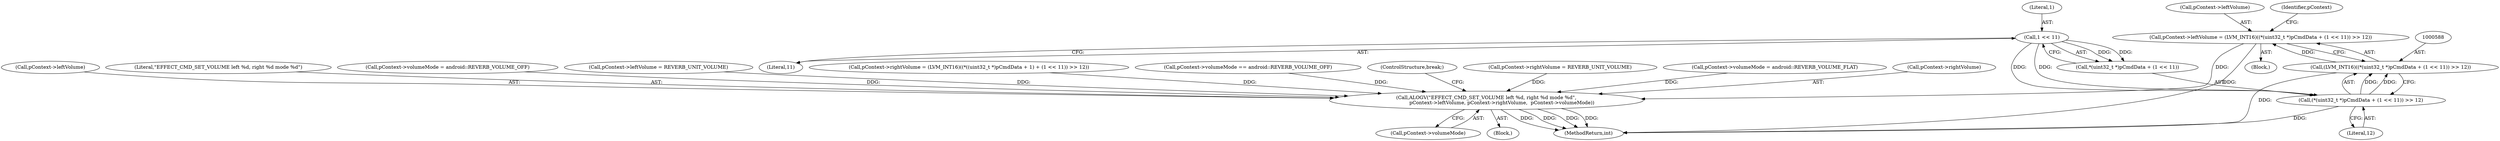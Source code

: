digraph "0_Android_9e29523b9537983b4c4b205ff868d0b3bca0383b_0@pointer" {
"1000583" [label="(Call,pContext->leftVolume = (LVM_INT16)((*(uint32_t *)pCmdData + (1 << 11)) >> 12))"];
"1000587" [label="(Call,(LVM_INT16)((*(uint32_t *)pCmdData + (1 << 11)) >> 12))"];
"1000589" [label="(Call,(*(uint32_t *)pCmdData + (1 << 11)) >> 12)"];
"1000595" [label="(Call,1 << 11)"];
"1000664" [label="(Call,ALOGV(\"EFFECT_CMD_SET_VOLUME left %d, right %d mode %d\",\n                    pContext->leftVolume, pContext->rightVolume,  pContext->volumeMode))"];
"1000595" [label="(Call,1 << 11)"];
"1000589" [label="(Call,(*(uint32_t *)pCmdData + (1 << 11)) >> 12)"];
"1000138" [label="(Block,)"];
"1000601" [label="(Identifier,pContext)"];
"1000598" [label="(Literal,12)"];
"1000649" [label="(Call,pContext->leftVolume = REVERB_UNIT_VOLUME)"];
"1000590" [label="(Call,*(uint32_t *)pCmdData + (1 << 11))"];
"1000688" [label="(MethodReturn,int)"];
"1000599" [label="(Call,pContext->rightVolume = (LVM_INT16)((*((uint32_t *)pCmdData + 1) + (1 << 11)) >> 12))"];
"1000636" [label="(Call,pContext->volumeMode == android::REVERB_VOLUME_OFF)"];
"1000664" [label="(Call,ALOGV(\"EFFECT_CMD_SET_VOLUME left %d, right %d mode %d\",\n                    pContext->leftVolume, pContext->rightVolume,  pContext->volumeMode))"];
"1000675" [label="(ControlStructure,break;)"];
"1000654" [label="(Call,pContext->rightVolume = REVERB_UNIT_VOLUME)"];
"1000672" [label="(Call,pContext->volumeMode)"];
"1000642" [label="(Call,pContext->volumeMode = android::REVERB_VOLUME_FLAT)"];
"1000584" [label="(Call,pContext->leftVolume)"];
"1000669" [label="(Call,pContext->rightVolume)"];
"1000583" [label="(Call,pContext->leftVolume = (LVM_INT16)((*(uint32_t *)pCmdData + (1 << 11)) >> 12))"];
"1000666" [label="(Call,pContext->leftVolume)"];
"1000582" [label="(Block,)"];
"1000587" [label="(Call,(LVM_INT16)((*(uint32_t *)pCmdData + (1 << 11)) >> 12))"];
"1000597" [label="(Literal,11)"];
"1000596" [label="(Literal,1)"];
"1000665" [label="(Literal,\"EFFECT_CMD_SET_VOLUME left %d, right %d mode %d\")"];
"1000659" [label="(Call,pContext->volumeMode = android::REVERB_VOLUME_OFF)"];
"1000583" -> "1000582"  [label="AST: "];
"1000583" -> "1000587"  [label="CFG: "];
"1000584" -> "1000583"  [label="AST: "];
"1000587" -> "1000583"  [label="AST: "];
"1000601" -> "1000583"  [label="CFG: "];
"1000583" -> "1000688"  [label="DDG: "];
"1000587" -> "1000583"  [label="DDG: "];
"1000583" -> "1000664"  [label="DDG: "];
"1000587" -> "1000589"  [label="CFG: "];
"1000588" -> "1000587"  [label="AST: "];
"1000589" -> "1000587"  [label="AST: "];
"1000587" -> "1000688"  [label="DDG: "];
"1000589" -> "1000587"  [label="DDG: "];
"1000589" -> "1000587"  [label="DDG: "];
"1000589" -> "1000598"  [label="CFG: "];
"1000590" -> "1000589"  [label="AST: "];
"1000598" -> "1000589"  [label="AST: "];
"1000589" -> "1000688"  [label="DDG: "];
"1000595" -> "1000589"  [label="DDG: "];
"1000595" -> "1000589"  [label="DDG: "];
"1000595" -> "1000590"  [label="AST: "];
"1000595" -> "1000597"  [label="CFG: "];
"1000596" -> "1000595"  [label="AST: "];
"1000597" -> "1000595"  [label="AST: "];
"1000590" -> "1000595"  [label="CFG: "];
"1000595" -> "1000590"  [label="DDG: "];
"1000595" -> "1000590"  [label="DDG: "];
"1000664" -> "1000138"  [label="AST: "];
"1000664" -> "1000672"  [label="CFG: "];
"1000665" -> "1000664"  [label="AST: "];
"1000666" -> "1000664"  [label="AST: "];
"1000669" -> "1000664"  [label="AST: "];
"1000672" -> "1000664"  [label="AST: "];
"1000675" -> "1000664"  [label="CFG: "];
"1000664" -> "1000688"  [label="DDG: "];
"1000664" -> "1000688"  [label="DDG: "];
"1000664" -> "1000688"  [label="DDG: "];
"1000664" -> "1000688"  [label="DDG: "];
"1000649" -> "1000664"  [label="DDG: "];
"1000654" -> "1000664"  [label="DDG: "];
"1000599" -> "1000664"  [label="DDG: "];
"1000642" -> "1000664"  [label="DDG: "];
"1000659" -> "1000664"  [label="DDG: "];
"1000636" -> "1000664"  [label="DDG: "];
}
